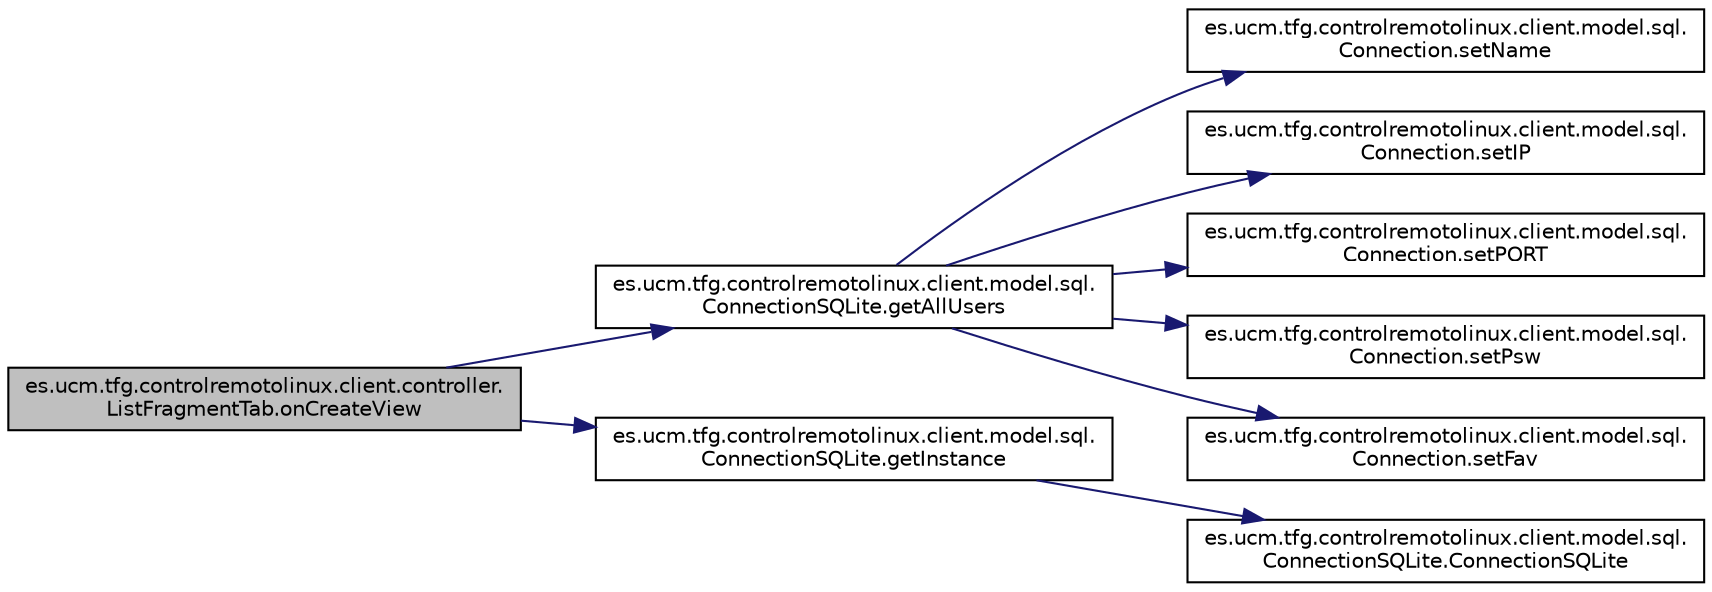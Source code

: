 digraph "es.ucm.tfg.controlremotolinux.client.controller.ListFragmentTab.onCreateView"
{
  edge [fontname="Helvetica",fontsize="10",labelfontname="Helvetica",labelfontsize="10"];
  node [fontname="Helvetica",fontsize="10",shape=record];
  rankdir="LR";
  Node1 [label="es.ucm.tfg.controlremotolinux.client.controller.\lListFragmentTab.onCreateView",height=0.2,width=0.4,color="black", fillcolor="grey75", style="filled" fontcolor="black"];
  Node1 -> Node2 [color="midnightblue",fontsize="10",style="solid"];
  Node2 [label="es.ucm.tfg.controlremotolinux.client.model.sql.\lConnectionSQLite.getAllUsers",height=0.2,width=0.4,color="black", fillcolor="white", style="filled",URL="$classes_1_1ucm_1_1tfg_1_1controlremotolinux_1_1client_1_1model_1_1sql_1_1ConnectionSQLite.html#ad31166c02a019e76ae6d927aa4bdf57f",tooltip="Recoge todos los usuarios."];
  Node2 -> Node3 [color="midnightblue",fontsize="10",style="solid"];
  Node3 [label="es.ucm.tfg.controlremotolinux.client.model.sql.\lConnection.setName",height=0.2,width=0.4,color="black", fillcolor="white", style="filled",URL="$classes_1_1ucm_1_1tfg_1_1controlremotolinux_1_1client_1_1model_1_1sql_1_1Connection.html#a9d5fcb33c0f99c39dbe8928472d50026"];
  Node2 -> Node4 [color="midnightblue",fontsize="10",style="solid"];
  Node4 [label="es.ucm.tfg.controlremotolinux.client.model.sql.\lConnection.setIP",height=0.2,width=0.4,color="black", fillcolor="white", style="filled",URL="$classes_1_1ucm_1_1tfg_1_1controlremotolinux_1_1client_1_1model_1_1sql_1_1Connection.html#a6ac6fc49eab23fdfd943386f5182519c"];
  Node2 -> Node5 [color="midnightblue",fontsize="10",style="solid"];
  Node5 [label="es.ucm.tfg.controlremotolinux.client.model.sql.\lConnection.setPORT",height=0.2,width=0.4,color="black", fillcolor="white", style="filled",URL="$classes_1_1ucm_1_1tfg_1_1controlremotolinux_1_1client_1_1model_1_1sql_1_1Connection.html#a8db51932b82b6c93efc1242a1ee9cb71"];
  Node2 -> Node6 [color="midnightblue",fontsize="10",style="solid"];
  Node6 [label="es.ucm.tfg.controlremotolinux.client.model.sql.\lConnection.setPsw",height=0.2,width=0.4,color="black", fillcolor="white", style="filled",URL="$classes_1_1ucm_1_1tfg_1_1controlremotolinux_1_1client_1_1model_1_1sql_1_1Connection.html#a1b97e16dfb9d2263b833bad18308297c"];
  Node2 -> Node7 [color="midnightblue",fontsize="10",style="solid"];
  Node7 [label="es.ucm.tfg.controlremotolinux.client.model.sql.\lConnection.setFav",height=0.2,width=0.4,color="black", fillcolor="white", style="filled",URL="$classes_1_1ucm_1_1tfg_1_1controlremotolinux_1_1client_1_1model_1_1sql_1_1Connection.html#a7fa3affef66dedc621aefad4fd74816a"];
  Node1 -> Node8 [color="midnightblue",fontsize="10",style="solid"];
  Node8 [label="es.ucm.tfg.controlremotolinux.client.model.sql.\lConnectionSQLite.getInstance",height=0.2,width=0.4,color="black", fillcolor="white", style="filled",URL="$classes_1_1ucm_1_1tfg_1_1controlremotolinux_1_1client_1_1model_1_1sql_1_1ConnectionSQLite.html#a0f82a8e698f6666f8fccedca93bafcc9"];
  Node8 -> Node9 [color="midnightblue",fontsize="10",style="solid"];
  Node9 [label="es.ucm.tfg.controlremotolinux.client.model.sql.\lConnectionSQLite.ConnectionSQLite",height=0.2,width=0.4,color="black", fillcolor="white", style="filled",URL="$classes_1_1ucm_1_1tfg_1_1controlremotolinux_1_1client_1_1model_1_1sql_1_1ConnectionSQLite.html#a4dc4c2ff2209a11e9c36fcb1574307cb"];
}
